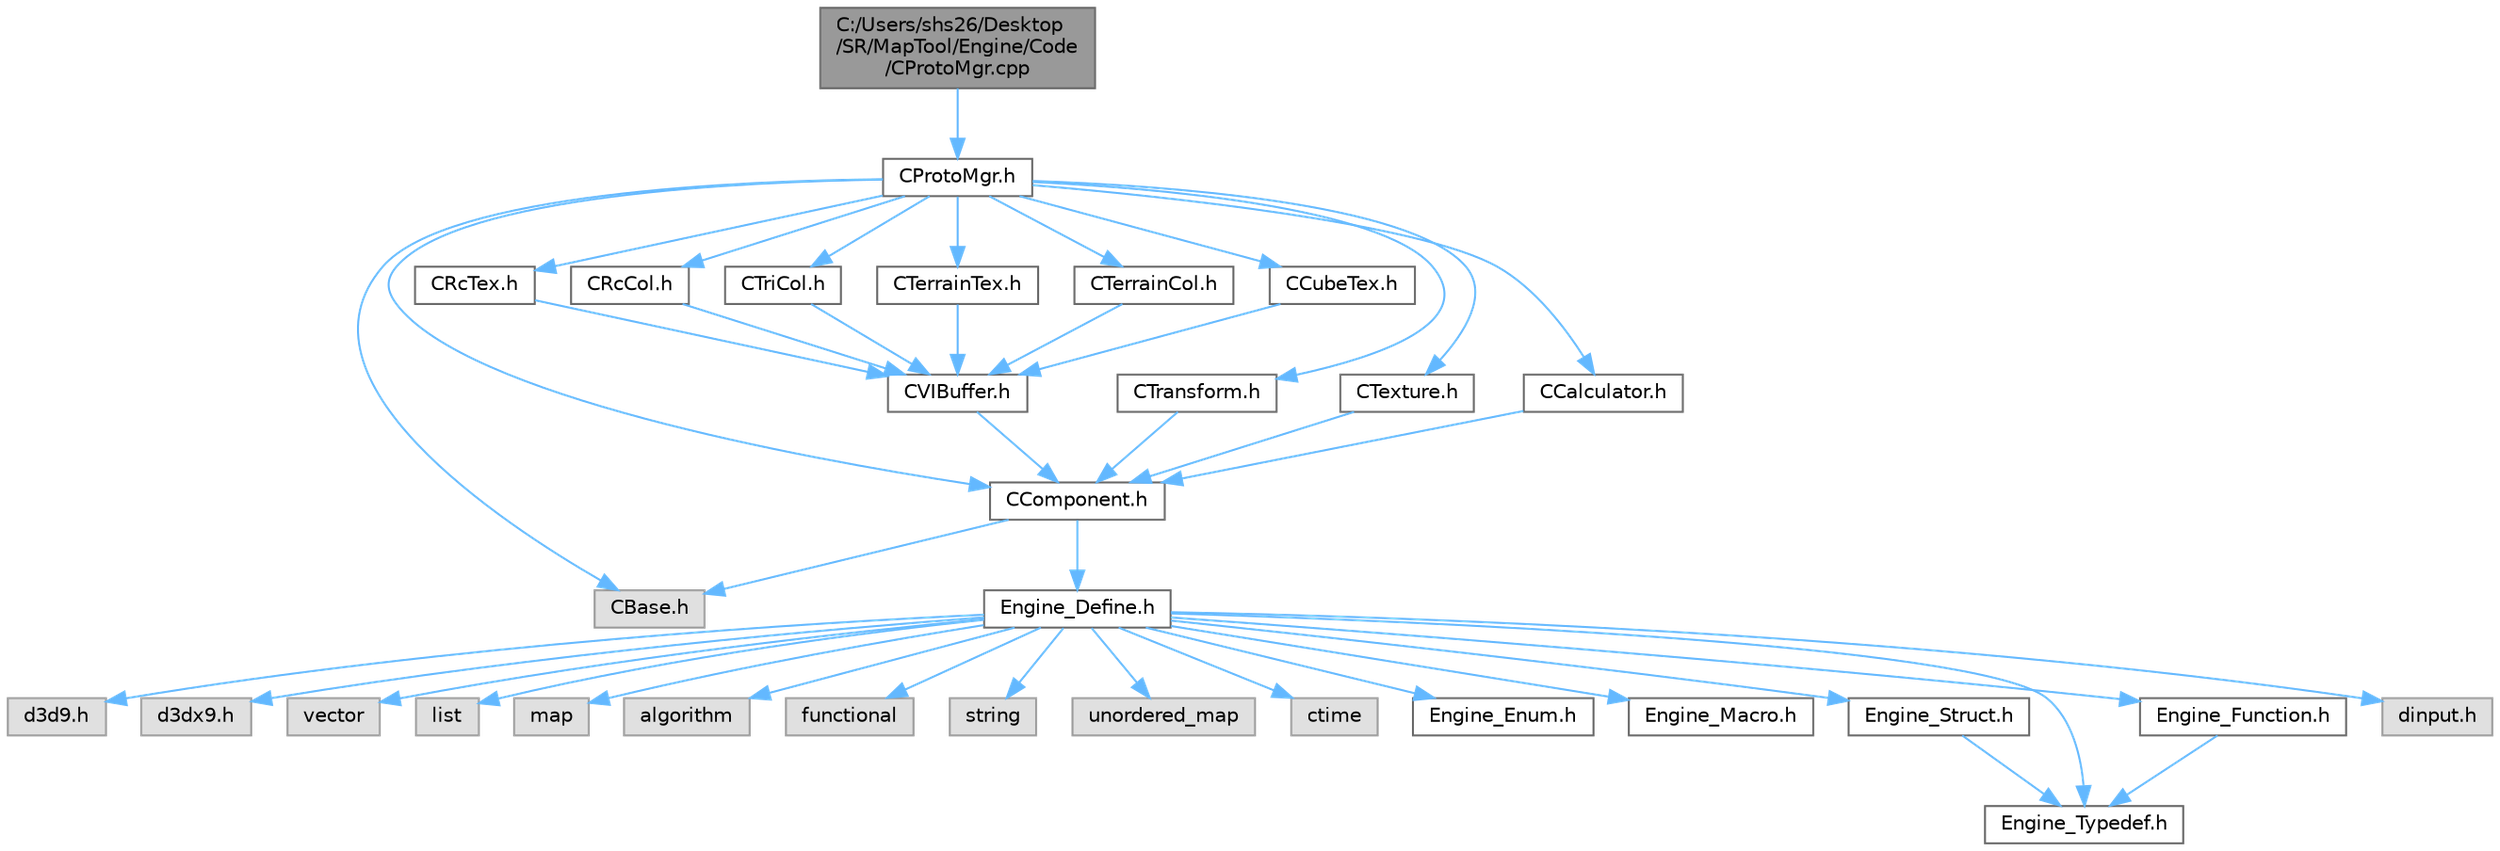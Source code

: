 digraph "C:/Users/shs26/Desktop/SR/MapTool/Engine/Code/CProtoMgr.cpp"
{
 // LATEX_PDF_SIZE
  bgcolor="transparent";
  edge [fontname=Helvetica,fontsize=10,labelfontname=Helvetica,labelfontsize=10];
  node [fontname=Helvetica,fontsize=10,shape=box,height=0.2,width=0.4];
  Node1 [id="Node000001",label="C:/Users/shs26/Desktop\l/SR/MapTool/Engine/Code\l/CProtoMgr.cpp",height=0.2,width=0.4,color="gray40", fillcolor="grey60", style="filled", fontcolor="black",tooltip=" "];
  Node1 -> Node2 [id="edge1_Node000001_Node000002",color="steelblue1",style="solid",tooltip=" "];
  Node2 [id="Node000002",label="CProtoMgr.h",height=0.2,width=0.4,color="grey40", fillcolor="white", style="filled",URL="$_c_proto_mgr_8h.html",tooltip=" "];
  Node2 -> Node3 [id="edge2_Node000002_Node000003",color="steelblue1",style="solid",tooltip=" "];
  Node3 [id="Node000003",label="CBase.h",height=0.2,width=0.4,color="grey60", fillcolor="#E0E0E0", style="filled",tooltip=" "];
  Node2 -> Node4 [id="edge3_Node000002_Node000004",color="steelblue1",style="solid",tooltip=" "];
  Node4 [id="Node000004",label="CComponent.h",height=0.2,width=0.4,color="grey40", fillcolor="white", style="filled",URL="$_c_component_8h.html",tooltip=" "];
  Node4 -> Node3 [id="edge4_Node000004_Node000003",color="steelblue1",style="solid",tooltip=" "];
  Node4 -> Node5 [id="edge5_Node000004_Node000005",color="steelblue1",style="solid",tooltip=" "];
  Node5 [id="Node000005",label="Engine_Define.h",height=0.2,width=0.4,color="grey40", fillcolor="white", style="filled",URL="$_engine___define_8h.html",tooltip=" "];
  Node5 -> Node6 [id="edge6_Node000005_Node000006",color="steelblue1",style="solid",tooltip=" "];
  Node6 [id="Node000006",label="d3d9.h",height=0.2,width=0.4,color="grey60", fillcolor="#E0E0E0", style="filled",tooltip=" "];
  Node5 -> Node7 [id="edge7_Node000005_Node000007",color="steelblue1",style="solid",tooltip=" "];
  Node7 [id="Node000007",label="d3dx9.h",height=0.2,width=0.4,color="grey60", fillcolor="#E0E0E0", style="filled",tooltip=" "];
  Node5 -> Node8 [id="edge8_Node000005_Node000008",color="steelblue1",style="solid",tooltip=" "];
  Node8 [id="Node000008",label="vector",height=0.2,width=0.4,color="grey60", fillcolor="#E0E0E0", style="filled",tooltip=" "];
  Node5 -> Node9 [id="edge9_Node000005_Node000009",color="steelblue1",style="solid",tooltip=" "];
  Node9 [id="Node000009",label="list",height=0.2,width=0.4,color="grey60", fillcolor="#E0E0E0", style="filled",tooltip=" "];
  Node5 -> Node10 [id="edge10_Node000005_Node000010",color="steelblue1",style="solid",tooltip=" "];
  Node10 [id="Node000010",label="map",height=0.2,width=0.4,color="grey60", fillcolor="#E0E0E0", style="filled",tooltip=" "];
  Node5 -> Node11 [id="edge11_Node000005_Node000011",color="steelblue1",style="solid",tooltip=" "];
  Node11 [id="Node000011",label="algorithm",height=0.2,width=0.4,color="grey60", fillcolor="#E0E0E0", style="filled",tooltip=" "];
  Node5 -> Node12 [id="edge12_Node000005_Node000012",color="steelblue1",style="solid",tooltip=" "];
  Node12 [id="Node000012",label="functional",height=0.2,width=0.4,color="grey60", fillcolor="#E0E0E0", style="filled",tooltip=" "];
  Node5 -> Node13 [id="edge13_Node000005_Node000013",color="steelblue1",style="solid",tooltip=" "];
  Node13 [id="Node000013",label="string",height=0.2,width=0.4,color="grey60", fillcolor="#E0E0E0", style="filled",tooltip=" "];
  Node5 -> Node14 [id="edge14_Node000005_Node000014",color="steelblue1",style="solid",tooltip=" "];
  Node14 [id="Node000014",label="unordered_map",height=0.2,width=0.4,color="grey60", fillcolor="#E0E0E0", style="filled",tooltip=" "];
  Node5 -> Node15 [id="edge15_Node000005_Node000015",color="steelblue1",style="solid",tooltip=" "];
  Node15 [id="Node000015",label="ctime",height=0.2,width=0.4,color="grey60", fillcolor="#E0E0E0", style="filled",tooltip=" "];
  Node5 -> Node16 [id="edge16_Node000005_Node000016",color="steelblue1",style="solid",tooltip=" "];
  Node16 [id="Node000016",label="Engine_Enum.h",height=0.2,width=0.4,color="grey40", fillcolor="white", style="filled",URL="$_engine___enum_8h.html",tooltip=" "];
  Node5 -> Node17 [id="edge17_Node000005_Node000017",color="steelblue1",style="solid",tooltip=" "];
  Node17 [id="Node000017",label="Engine_Macro.h",height=0.2,width=0.4,color="grey40", fillcolor="white", style="filled",URL="$_engine___macro_8h.html",tooltip=" "];
  Node5 -> Node18 [id="edge18_Node000005_Node000018",color="steelblue1",style="solid",tooltip=" "];
  Node18 [id="Node000018",label="Engine_Struct.h",height=0.2,width=0.4,color="grey40", fillcolor="white", style="filled",URL="$_engine___struct_8h.html",tooltip=" "];
  Node18 -> Node19 [id="edge19_Node000018_Node000019",color="steelblue1",style="solid",tooltip=" "];
  Node19 [id="Node000019",label="Engine_Typedef.h",height=0.2,width=0.4,color="grey40", fillcolor="white", style="filled",URL="$_engine___typedef_8h.html",tooltip=" "];
  Node5 -> Node19 [id="edge20_Node000005_Node000019",color="steelblue1",style="solid",tooltip=" "];
  Node5 -> Node20 [id="edge21_Node000005_Node000020",color="steelblue1",style="solid",tooltip=" "];
  Node20 [id="Node000020",label="Engine_Function.h",height=0.2,width=0.4,color="grey40", fillcolor="white", style="filled",URL="$_engine___function_8h.html",tooltip=" "];
  Node20 -> Node19 [id="edge22_Node000020_Node000019",color="steelblue1",style="solid",tooltip=" "];
  Node5 -> Node21 [id="edge23_Node000005_Node000021",color="steelblue1",style="solid",tooltip=" "];
  Node21 [id="Node000021",label="dinput.h",height=0.2,width=0.4,color="grey60", fillcolor="#E0E0E0", style="filled",tooltip=" "];
  Node2 -> Node22 [id="edge24_Node000002_Node000022",color="steelblue1",style="solid",tooltip=" "];
  Node22 [id="Node000022",label="CRcTex.h",height=0.2,width=0.4,color="grey40", fillcolor="white", style="filled",URL="$_c_rc_tex_8h.html",tooltip=" "];
  Node22 -> Node23 [id="edge25_Node000022_Node000023",color="steelblue1",style="solid",tooltip=" "];
  Node23 [id="Node000023",label="CVIBuffer.h",height=0.2,width=0.4,color="grey40", fillcolor="white", style="filled",URL="$_c_v_i_buffer_8h.html",tooltip=" "];
  Node23 -> Node4 [id="edge26_Node000023_Node000004",color="steelblue1",style="solid",tooltip=" "];
  Node2 -> Node24 [id="edge27_Node000002_Node000024",color="steelblue1",style="solid",tooltip=" "];
  Node24 [id="Node000024",label="CRcCol.h",height=0.2,width=0.4,color="grey40", fillcolor="white", style="filled",URL="$_c_rc_col_8h.html",tooltip=" "];
  Node24 -> Node23 [id="edge28_Node000024_Node000023",color="steelblue1",style="solid",tooltip=" "];
  Node2 -> Node25 [id="edge29_Node000002_Node000025",color="steelblue1",style="solid",tooltip=" "];
  Node25 [id="Node000025",label="CTriCol.h",height=0.2,width=0.4,color="grey40", fillcolor="white", style="filled",URL="$_c_tri_col_8h.html",tooltip=" "];
  Node25 -> Node23 [id="edge30_Node000025_Node000023",color="steelblue1",style="solid",tooltip=" "];
  Node2 -> Node26 [id="edge31_Node000002_Node000026",color="steelblue1",style="solid",tooltip=" "];
  Node26 [id="Node000026",label="CTerrainTex.h",height=0.2,width=0.4,color="grey40", fillcolor="white", style="filled",URL="$_c_terrain_tex_8h.html",tooltip=" "];
  Node26 -> Node23 [id="edge32_Node000026_Node000023",color="steelblue1",style="solid",tooltip=" "];
  Node2 -> Node27 [id="edge33_Node000002_Node000027",color="steelblue1",style="solid",tooltip=" "];
  Node27 [id="Node000027",label="CTerrainCol.h",height=0.2,width=0.4,color="grey40", fillcolor="white", style="filled",URL="$_c_terrain_col_8h.html",tooltip=" "];
  Node27 -> Node23 [id="edge34_Node000027_Node000023",color="steelblue1",style="solid",tooltip=" "];
  Node2 -> Node28 [id="edge35_Node000002_Node000028",color="steelblue1",style="solid",tooltip=" "];
  Node28 [id="Node000028",label="CCubeTex.h",height=0.2,width=0.4,color="grey40", fillcolor="white", style="filled",URL="$_c_cube_tex_8h.html",tooltip=" "];
  Node28 -> Node23 [id="edge36_Node000028_Node000023",color="steelblue1",style="solid",tooltip=" "];
  Node2 -> Node29 [id="edge37_Node000002_Node000029",color="steelblue1",style="solid",tooltip=" "];
  Node29 [id="Node000029",label="CTransform.h",height=0.2,width=0.4,color="grey40", fillcolor="white", style="filled",URL="$_c_transform_8h.html",tooltip=" "];
  Node29 -> Node4 [id="edge38_Node000029_Node000004",color="steelblue1",style="solid",tooltip=" "];
  Node2 -> Node30 [id="edge39_Node000002_Node000030",color="steelblue1",style="solid",tooltip=" "];
  Node30 [id="Node000030",label="CTexture.h",height=0.2,width=0.4,color="grey40", fillcolor="white", style="filled",URL="$_c_texture_8h.html",tooltip=" "];
  Node30 -> Node4 [id="edge40_Node000030_Node000004",color="steelblue1",style="solid",tooltip=" "];
  Node2 -> Node31 [id="edge41_Node000002_Node000031",color="steelblue1",style="solid",tooltip=" "];
  Node31 [id="Node000031",label="CCalculator.h",height=0.2,width=0.4,color="grey40", fillcolor="white", style="filled",URL="$_c_calculator_8h.html",tooltip=" "];
  Node31 -> Node4 [id="edge42_Node000031_Node000004",color="steelblue1",style="solid",tooltip=" "];
}
